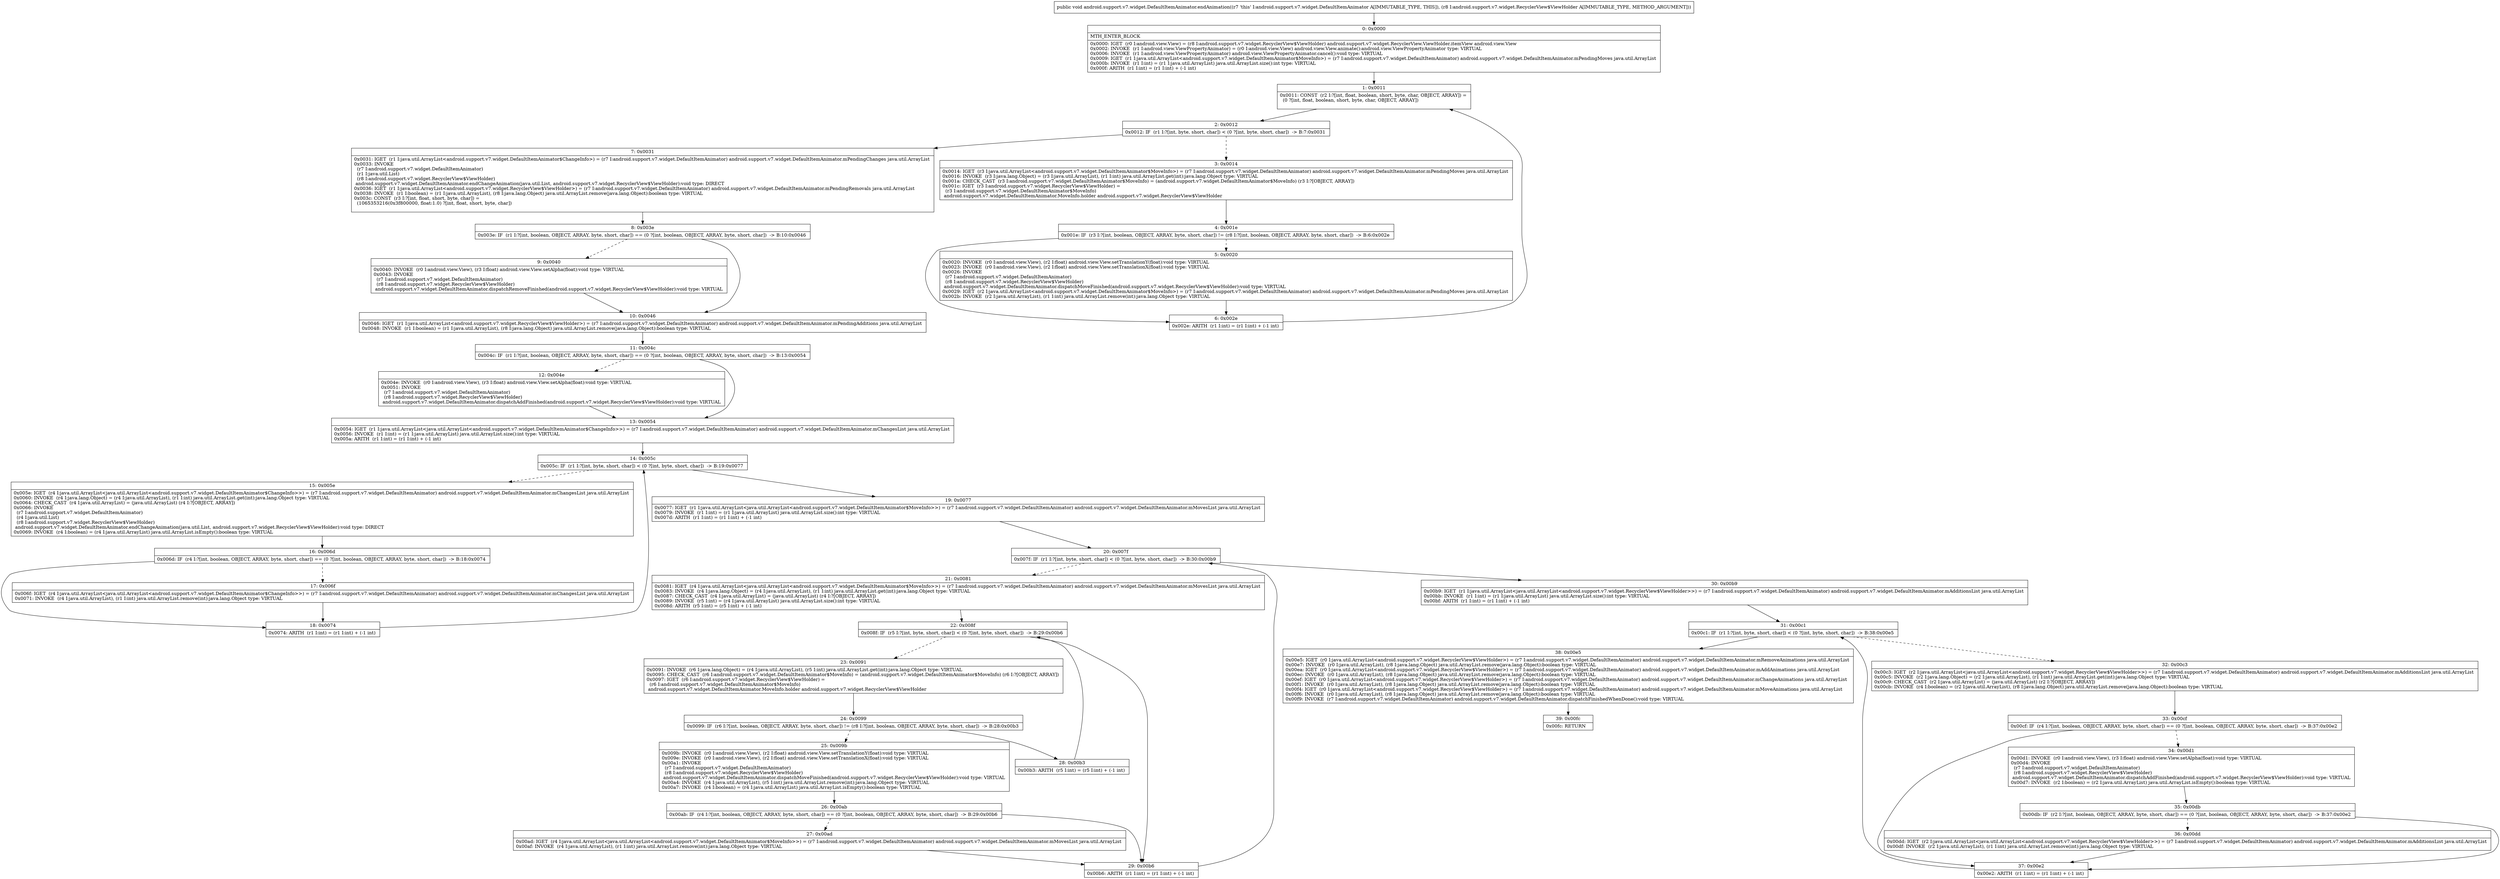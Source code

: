 digraph "CFG forandroid.support.v7.widget.DefaultItemAnimator.endAnimation(Landroid\/support\/v7\/widget\/RecyclerView$ViewHolder;)V" {
Node_0 [shape=record,label="{0\:\ 0x0000|MTH_ENTER_BLOCK\l|0x0000: IGET  (r0 I:android.view.View) = (r8 I:android.support.v7.widget.RecyclerView$ViewHolder) android.support.v7.widget.RecyclerView.ViewHolder.itemView android.view.View \l0x0002: INVOKE  (r1 I:android.view.ViewPropertyAnimator) = (r0 I:android.view.View) android.view.View.animate():android.view.ViewPropertyAnimator type: VIRTUAL \l0x0006: INVOKE  (r1 I:android.view.ViewPropertyAnimator) android.view.ViewPropertyAnimator.cancel():void type: VIRTUAL \l0x0009: IGET  (r1 I:java.util.ArrayList\<android.support.v7.widget.DefaultItemAnimator$MoveInfo\>) = (r7 I:android.support.v7.widget.DefaultItemAnimator) android.support.v7.widget.DefaultItemAnimator.mPendingMoves java.util.ArrayList \l0x000b: INVOKE  (r1 I:int) = (r1 I:java.util.ArrayList) java.util.ArrayList.size():int type: VIRTUAL \l0x000f: ARITH  (r1 I:int) = (r1 I:int) + (\-1 int) \l}"];
Node_1 [shape=record,label="{1\:\ 0x0011|0x0011: CONST  (r2 I:?[int, float, boolean, short, byte, char, OBJECT, ARRAY]) = \l  (0 ?[int, float, boolean, short, byte, char, OBJECT, ARRAY])\l \l}"];
Node_2 [shape=record,label="{2\:\ 0x0012|0x0012: IF  (r1 I:?[int, byte, short, char]) \< (0 ?[int, byte, short, char])  \-\> B:7:0x0031 \l}"];
Node_3 [shape=record,label="{3\:\ 0x0014|0x0014: IGET  (r3 I:java.util.ArrayList\<android.support.v7.widget.DefaultItemAnimator$MoveInfo\>) = (r7 I:android.support.v7.widget.DefaultItemAnimator) android.support.v7.widget.DefaultItemAnimator.mPendingMoves java.util.ArrayList \l0x0016: INVOKE  (r3 I:java.lang.Object) = (r3 I:java.util.ArrayList), (r1 I:int) java.util.ArrayList.get(int):java.lang.Object type: VIRTUAL \l0x001a: CHECK_CAST  (r3 I:android.support.v7.widget.DefaultItemAnimator$MoveInfo) = (android.support.v7.widget.DefaultItemAnimator$MoveInfo) (r3 I:?[OBJECT, ARRAY]) \l0x001c: IGET  (r3 I:android.support.v7.widget.RecyclerView$ViewHolder) = \l  (r3 I:android.support.v7.widget.DefaultItemAnimator$MoveInfo)\l android.support.v7.widget.DefaultItemAnimator.MoveInfo.holder android.support.v7.widget.RecyclerView$ViewHolder \l}"];
Node_4 [shape=record,label="{4\:\ 0x001e|0x001e: IF  (r3 I:?[int, boolean, OBJECT, ARRAY, byte, short, char]) != (r8 I:?[int, boolean, OBJECT, ARRAY, byte, short, char])  \-\> B:6:0x002e \l}"];
Node_5 [shape=record,label="{5\:\ 0x0020|0x0020: INVOKE  (r0 I:android.view.View), (r2 I:float) android.view.View.setTranslationY(float):void type: VIRTUAL \l0x0023: INVOKE  (r0 I:android.view.View), (r2 I:float) android.view.View.setTranslationX(float):void type: VIRTUAL \l0x0026: INVOKE  \l  (r7 I:android.support.v7.widget.DefaultItemAnimator)\l  (r8 I:android.support.v7.widget.RecyclerView$ViewHolder)\l android.support.v7.widget.DefaultItemAnimator.dispatchMoveFinished(android.support.v7.widget.RecyclerView$ViewHolder):void type: VIRTUAL \l0x0029: IGET  (r2 I:java.util.ArrayList\<android.support.v7.widget.DefaultItemAnimator$MoveInfo\>) = (r7 I:android.support.v7.widget.DefaultItemAnimator) android.support.v7.widget.DefaultItemAnimator.mPendingMoves java.util.ArrayList \l0x002b: INVOKE  (r2 I:java.util.ArrayList), (r1 I:int) java.util.ArrayList.remove(int):java.lang.Object type: VIRTUAL \l}"];
Node_6 [shape=record,label="{6\:\ 0x002e|0x002e: ARITH  (r1 I:int) = (r1 I:int) + (\-1 int) \l}"];
Node_7 [shape=record,label="{7\:\ 0x0031|0x0031: IGET  (r1 I:java.util.ArrayList\<android.support.v7.widget.DefaultItemAnimator$ChangeInfo\>) = (r7 I:android.support.v7.widget.DefaultItemAnimator) android.support.v7.widget.DefaultItemAnimator.mPendingChanges java.util.ArrayList \l0x0033: INVOKE  \l  (r7 I:android.support.v7.widget.DefaultItemAnimator)\l  (r1 I:java.util.List)\l  (r8 I:android.support.v7.widget.RecyclerView$ViewHolder)\l android.support.v7.widget.DefaultItemAnimator.endChangeAnimation(java.util.List, android.support.v7.widget.RecyclerView$ViewHolder):void type: DIRECT \l0x0036: IGET  (r1 I:java.util.ArrayList\<android.support.v7.widget.RecyclerView$ViewHolder\>) = (r7 I:android.support.v7.widget.DefaultItemAnimator) android.support.v7.widget.DefaultItemAnimator.mPendingRemovals java.util.ArrayList \l0x0038: INVOKE  (r1 I:boolean) = (r1 I:java.util.ArrayList), (r8 I:java.lang.Object) java.util.ArrayList.remove(java.lang.Object):boolean type: VIRTUAL \l0x003c: CONST  (r3 I:?[int, float, short, byte, char]) = \l  (1065353216(0x3f800000, float:1.0) ?[int, float, short, byte, char])\l \l}"];
Node_8 [shape=record,label="{8\:\ 0x003e|0x003e: IF  (r1 I:?[int, boolean, OBJECT, ARRAY, byte, short, char]) == (0 ?[int, boolean, OBJECT, ARRAY, byte, short, char])  \-\> B:10:0x0046 \l}"];
Node_9 [shape=record,label="{9\:\ 0x0040|0x0040: INVOKE  (r0 I:android.view.View), (r3 I:float) android.view.View.setAlpha(float):void type: VIRTUAL \l0x0043: INVOKE  \l  (r7 I:android.support.v7.widget.DefaultItemAnimator)\l  (r8 I:android.support.v7.widget.RecyclerView$ViewHolder)\l android.support.v7.widget.DefaultItemAnimator.dispatchRemoveFinished(android.support.v7.widget.RecyclerView$ViewHolder):void type: VIRTUAL \l}"];
Node_10 [shape=record,label="{10\:\ 0x0046|0x0046: IGET  (r1 I:java.util.ArrayList\<android.support.v7.widget.RecyclerView$ViewHolder\>) = (r7 I:android.support.v7.widget.DefaultItemAnimator) android.support.v7.widget.DefaultItemAnimator.mPendingAdditions java.util.ArrayList \l0x0048: INVOKE  (r1 I:boolean) = (r1 I:java.util.ArrayList), (r8 I:java.lang.Object) java.util.ArrayList.remove(java.lang.Object):boolean type: VIRTUAL \l}"];
Node_11 [shape=record,label="{11\:\ 0x004c|0x004c: IF  (r1 I:?[int, boolean, OBJECT, ARRAY, byte, short, char]) == (0 ?[int, boolean, OBJECT, ARRAY, byte, short, char])  \-\> B:13:0x0054 \l}"];
Node_12 [shape=record,label="{12\:\ 0x004e|0x004e: INVOKE  (r0 I:android.view.View), (r3 I:float) android.view.View.setAlpha(float):void type: VIRTUAL \l0x0051: INVOKE  \l  (r7 I:android.support.v7.widget.DefaultItemAnimator)\l  (r8 I:android.support.v7.widget.RecyclerView$ViewHolder)\l android.support.v7.widget.DefaultItemAnimator.dispatchAddFinished(android.support.v7.widget.RecyclerView$ViewHolder):void type: VIRTUAL \l}"];
Node_13 [shape=record,label="{13\:\ 0x0054|0x0054: IGET  (r1 I:java.util.ArrayList\<java.util.ArrayList\<android.support.v7.widget.DefaultItemAnimator$ChangeInfo\>\>) = (r7 I:android.support.v7.widget.DefaultItemAnimator) android.support.v7.widget.DefaultItemAnimator.mChangesList java.util.ArrayList \l0x0056: INVOKE  (r1 I:int) = (r1 I:java.util.ArrayList) java.util.ArrayList.size():int type: VIRTUAL \l0x005a: ARITH  (r1 I:int) = (r1 I:int) + (\-1 int) \l}"];
Node_14 [shape=record,label="{14\:\ 0x005c|0x005c: IF  (r1 I:?[int, byte, short, char]) \< (0 ?[int, byte, short, char])  \-\> B:19:0x0077 \l}"];
Node_15 [shape=record,label="{15\:\ 0x005e|0x005e: IGET  (r4 I:java.util.ArrayList\<java.util.ArrayList\<android.support.v7.widget.DefaultItemAnimator$ChangeInfo\>\>) = (r7 I:android.support.v7.widget.DefaultItemAnimator) android.support.v7.widget.DefaultItemAnimator.mChangesList java.util.ArrayList \l0x0060: INVOKE  (r4 I:java.lang.Object) = (r4 I:java.util.ArrayList), (r1 I:int) java.util.ArrayList.get(int):java.lang.Object type: VIRTUAL \l0x0064: CHECK_CAST  (r4 I:java.util.ArrayList) = (java.util.ArrayList) (r4 I:?[OBJECT, ARRAY]) \l0x0066: INVOKE  \l  (r7 I:android.support.v7.widget.DefaultItemAnimator)\l  (r4 I:java.util.List)\l  (r8 I:android.support.v7.widget.RecyclerView$ViewHolder)\l android.support.v7.widget.DefaultItemAnimator.endChangeAnimation(java.util.List, android.support.v7.widget.RecyclerView$ViewHolder):void type: DIRECT \l0x0069: INVOKE  (r4 I:boolean) = (r4 I:java.util.ArrayList) java.util.ArrayList.isEmpty():boolean type: VIRTUAL \l}"];
Node_16 [shape=record,label="{16\:\ 0x006d|0x006d: IF  (r4 I:?[int, boolean, OBJECT, ARRAY, byte, short, char]) == (0 ?[int, boolean, OBJECT, ARRAY, byte, short, char])  \-\> B:18:0x0074 \l}"];
Node_17 [shape=record,label="{17\:\ 0x006f|0x006f: IGET  (r4 I:java.util.ArrayList\<java.util.ArrayList\<android.support.v7.widget.DefaultItemAnimator$ChangeInfo\>\>) = (r7 I:android.support.v7.widget.DefaultItemAnimator) android.support.v7.widget.DefaultItemAnimator.mChangesList java.util.ArrayList \l0x0071: INVOKE  (r4 I:java.util.ArrayList), (r1 I:int) java.util.ArrayList.remove(int):java.lang.Object type: VIRTUAL \l}"];
Node_18 [shape=record,label="{18\:\ 0x0074|0x0074: ARITH  (r1 I:int) = (r1 I:int) + (\-1 int) \l}"];
Node_19 [shape=record,label="{19\:\ 0x0077|0x0077: IGET  (r1 I:java.util.ArrayList\<java.util.ArrayList\<android.support.v7.widget.DefaultItemAnimator$MoveInfo\>\>) = (r7 I:android.support.v7.widget.DefaultItemAnimator) android.support.v7.widget.DefaultItemAnimator.mMovesList java.util.ArrayList \l0x0079: INVOKE  (r1 I:int) = (r1 I:java.util.ArrayList) java.util.ArrayList.size():int type: VIRTUAL \l0x007d: ARITH  (r1 I:int) = (r1 I:int) + (\-1 int) \l}"];
Node_20 [shape=record,label="{20\:\ 0x007f|0x007f: IF  (r1 I:?[int, byte, short, char]) \< (0 ?[int, byte, short, char])  \-\> B:30:0x00b9 \l}"];
Node_21 [shape=record,label="{21\:\ 0x0081|0x0081: IGET  (r4 I:java.util.ArrayList\<java.util.ArrayList\<android.support.v7.widget.DefaultItemAnimator$MoveInfo\>\>) = (r7 I:android.support.v7.widget.DefaultItemAnimator) android.support.v7.widget.DefaultItemAnimator.mMovesList java.util.ArrayList \l0x0083: INVOKE  (r4 I:java.lang.Object) = (r4 I:java.util.ArrayList), (r1 I:int) java.util.ArrayList.get(int):java.lang.Object type: VIRTUAL \l0x0087: CHECK_CAST  (r4 I:java.util.ArrayList) = (java.util.ArrayList) (r4 I:?[OBJECT, ARRAY]) \l0x0089: INVOKE  (r5 I:int) = (r4 I:java.util.ArrayList) java.util.ArrayList.size():int type: VIRTUAL \l0x008d: ARITH  (r5 I:int) = (r5 I:int) + (\-1 int) \l}"];
Node_22 [shape=record,label="{22\:\ 0x008f|0x008f: IF  (r5 I:?[int, byte, short, char]) \< (0 ?[int, byte, short, char])  \-\> B:29:0x00b6 \l}"];
Node_23 [shape=record,label="{23\:\ 0x0091|0x0091: INVOKE  (r6 I:java.lang.Object) = (r4 I:java.util.ArrayList), (r5 I:int) java.util.ArrayList.get(int):java.lang.Object type: VIRTUAL \l0x0095: CHECK_CAST  (r6 I:android.support.v7.widget.DefaultItemAnimator$MoveInfo) = (android.support.v7.widget.DefaultItemAnimator$MoveInfo) (r6 I:?[OBJECT, ARRAY]) \l0x0097: IGET  (r6 I:android.support.v7.widget.RecyclerView$ViewHolder) = \l  (r6 I:android.support.v7.widget.DefaultItemAnimator$MoveInfo)\l android.support.v7.widget.DefaultItemAnimator.MoveInfo.holder android.support.v7.widget.RecyclerView$ViewHolder \l}"];
Node_24 [shape=record,label="{24\:\ 0x0099|0x0099: IF  (r6 I:?[int, boolean, OBJECT, ARRAY, byte, short, char]) != (r8 I:?[int, boolean, OBJECT, ARRAY, byte, short, char])  \-\> B:28:0x00b3 \l}"];
Node_25 [shape=record,label="{25\:\ 0x009b|0x009b: INVOKE  (r0 I:android.view.View), (r2 I:float) android.view.View.setTranslationY(float):void type: VIRTUAL \l0x009e: INVOKE  (r0 I:android.view.View), (r2 I:float) android.view.View.setTranslationX(float):void type: VIRTUAL \l0x00a1: INVOKE  \l  (r7 I:android.support.v7.widget.DefaultItemAnimator)\l  (r8 I:android.support.v7.widget.RecyclerView$ViewHolder)\l android.support.v7.widget.DefaultItemAnimator.dispatchMoveFinished(android.support.v7.widget.RecyclerView$ViewHolder):void type: VIRTUAL \l0x00a4: INVOKE  (r4 I:java.util.ArrayList), (r5 I:int) java.util.ArrayList.remove(int):java.lang.Object type: VIRTUAL \l0x00a7: INVOKE  (r4 I:boolean) = (r4 I:java.util.ArrayList) java.util.ArrayList.isEmpty():boolean type: VIRTUAL \l}"];
Node_26 [shape=record,label="{26\:\ 0x00ab|0x00ab: IF  (r4 I:?[int, boolean, OBJECT, ARRAY, byte, short, char]) == (0 ?[int, boolean, OBJECT, ARRAY, byte, short, char])  \-\> B:29:0x00b6 \l}"];
Node_27 [shape=record,label="{27\:\ 0x00ad|0x00ad: IGET  (r4 I:java.util.ArrayList\<java.util.ArrayList\<android.support.v7.widget.DefaultItemAnimator$MoveInfo\>\>) = (r7 I:android.support.v7.widget.DefaultItemAnimator) android.support.v7.widget.DefaultItemAnimator.mMovesList java.util.ArrayList \l0x00af: INVOKE  (r4 I:java.util.ArrayList), (r1 I:int) java.util.ArrayList.remove(int):java.lang.Object type: VIRTUAL \l}"];
Node_28 [shape=record,label="{28\:\ 0x00b3|0x00b3: ARITH  (r5 I:int) = (r5 I:int) + (\-1 int) \l}"];
Node_29 [shape=record,label="{29\:\ 0x00b6|0x00b6: ARITH  (r1 I:int) = (r1 I:int) + (\-1 int) \l}"];
Node_30 [shape=record,label="{30\:\ 0x00b9|0x00b9: IGET  (r1 I:java.util.ArrayList\<java.util.ArrayList\<android.support.v7.widget.RecyclerView$ViewHolder\>\>) = (r7 I:android.support.v7.widget.DefaultItemAnimator) android.support.v7.widget.DefaultItemAnimator.mAdditionsList java.util.ArrayList \l0x00bb: INVOKE  (r1 I:int) = (r1 I:java.util.ArrayList) java.util.ArrayList.size():int type: VIRTUAL \l0x00bf: ARITH  (r1 I:int) = (r1 I:int) + (\-1 int) \l}"];
Node_31 [shape=record,label="{31\:\ 0x00c1|0x00c1: IF  (r1 I:?[int, byte, short, char]) \< (0 ?[int, byte, short, char])  \-\> B:38:0x00e5 \l}"];
Node_32 [shape=record,label="{32\:\ 0x00c3|0x00c3: IGET  (r2 I:java.util.ArrayList\<java.util.ArrayList\<android.support.v7.widget.RecyclerView$ViewHolder\>\>) = (r7 I:android.support.v7.widget.DefaultItemAnimator) android.support.v7.widget.DefaultItemAnimator.mAdditionsList java.util.ArrayList \l0x00c5: INVOKE  (r2 I:java.lang.Object) = (r2 I:java.util.ArrayList), (r1 I:int) java.util.ArrayList.get(int):java.lang.Object type: VIRTUAL \l0x00c9: CHECK_CAST  (r2 I:java.util.ArrayList) = (java.util.ArrayList) (r2 I:?[OBJECT, ARRAY]) \l0x00cb: INVOKE  (r4 I:boolean) = (r2 I:java.util.ArrayList), (r8 I:java.lang.Object) java.util.ArrayList.remove(java.lang.Object):boolean type: VIRTUAL \l}"];
Node_33 [shape=record,label="{33\:\ 0x00cf|0x00cf: IF  (r4 I:?[int, boolean, OBJECT, ARRAY, byte, short, char]) == (0 ?[int, boolean, OBJECT, ARRAY, byte, short, char])  \-\> B:37:0x00e2 \l}"];
Node_34 [shape=record,label="{34\:\ 0x00d1|0x00d1: INVOKE  (r0 I:android.view.View), (r3 I:float) android.view.View.setAlpha(float):void type: VIRTUAL \l0x00d4: INVOKE  \l  (r7 I:android.support.v7.widget.DefaultItemAnimator)\l  (r8 I:android.support.v7.widget.RecyclerView$ViewHolder)\l android.support.v7.widget.DefaultItemAnimator.dispatchAddFinished(android.support.v7.widget.RecyclerView$ViewHolder):void type: VIRTUAL \l0x00d7: INVOKE  (r2 I:boolean) = (r2 I:java.util.ArrayList) java.util.ArrayList.isEmpty():boolean type: VIRTUAL \l}"];
Node_35 [shape=record,label="{35\:\ 0x00db|0x00db: IF  (r2 I:?[int, boolean, OBJECT, ARRAY, byte, short, char]) == (0 ?[int, boolean, OBJECT, ARRAY, byte, short, char])  \-\> B:37:0x00e2 \l}"];
Node_36 [shape=record,label="{36\:\ 0x00dd|0x00dd: IGET  (r2 I:java.util.ArrayList\<java.util.ArrayList\<android.support.v7.widget.RecyclerView$ViewHolder\>\>) = (r7 I:android.support.v7.widget.DefaultItemAnimator) android.support.v7.widget.DefaultItemAnimator.mAdditionsList java.util.ArrayList \l0x00df: INVOKE  (r2 I:java.util.ArrayList), (r1 I:int) java.util.ArrayList.remove(int):java.lang.Object type: VIRTUAL \l}"];
Node_37 [shape=record,label="{37\:\ 0x00e2|0x00e2: ARITH  (r1 I:int) = (r1 I:int) + (\-1 int) \l}"];
Node_38 [shape=record,label="{38\:\ 0x00e5|0x00e5: IGET  (r0 I:java.util.ArrayList\<android.support.v7.widget.RecyclerView$ViewHolder\>) = (r7 I:android.support.v7.widget.DefaultItemAnimator) android.support.v7.widget.DefaultItemAnimator.mRemoveAnimations java.util.ArrayList \l0x00e7: INVOKE  (r0 I:java.util.ArrayList), (r8 I:java.lang.Object) java.util.ArrayList.remove(java.lang.Object):boolean type: VIRTUAL \l0x00ea: IGET  (r0 I:java.util.ArrayList\<android.support.v7.widget.RecyclerView$ViewHolder\>) = (r7 I:android.support.v7.widget.DefaultItemAnimator) android.support.v7.widget.DefaultItemAnimator.mAddAnimations java.util.ArrayList \l0x00ec: INVOKE  (r0 I:java.util.ArrayList), (r8 I:java.lang.Object) java.util.ArrayList.remove(java.lang.Object):boolean type: VIRTUAL \l0x00ef: IGET  (r0 I:java.util.ArrayList\<android.support.v7.widget.RecyclerView$ViewHolder\>) = (r7 I:android.support.v7.widget.DefaultItemAnimator) android.support.v7.widget.DefaultItemAnimator.mChangeAnimations java.util.ArrayList \l0x00f1: INVOKE  (r0 I:java.util.ArrayList), (r8 I:java.lang.Object) java.util.ArrayList.remove(java.lang.Object):boolean type: VIRTUAL \l0x00f4: IGET  (r0 I:java.util.ArrayList\<android.support.v7.widget.RecyclerView$ViewHolder\>) = (r7 I:android.support.v7.widget.DefaultItemAnimator) android.support.v7.widget.DefaultItemAnimator.mMoveAnimations java.util.ArrayList \l0x00f6: INVOKE  (r0 I:java.util.ArrayList), (r8 I:java.lang.Object) java.util.ArrayList.remove(java.lang.Object):boolean type: VIRTUAL \l0x00f9: INVOKE  (r7 I:android.support.v7.widget.DefaultItemAnimator) android.support.v7.widget.DefaultItemAnimator.dispatchFinishedWhenDone():void type: VIRTUAL \l}"];
Node_39 [shape=record,label="{39\:\ 0x00fc|0x00fc: RETURN   \l}"];
MethodNode[shape=record,label="{public void android.support.v7.widget.DefaultItemAnimator.endAnimation((r7 'this' I:android.support.v7.widget.DefaultItemAnimator A[IMMUTABLE_TYPE, THIS]), (r8 I:android.support.v7.widget.RecyclerView$ViewHolder A[IMMUTABLE_TYPE, METHOD_ARGUMENT])) }"];
MethodNode -> Node_0;
Node_0 -> Node_1;
Node_1 -> Node_2;
Node_2 -> Node_3[style=dashed];
Node_2 -> Node_7;
Node_3 -> Node_4;
Node_4 -> Node_5[style=dashed];
Node_4 -> Node_6;
Node_5 -> Node_6;
Node_6 -> Node_1;
Node_7 -> Node_8;
Node_8 -> Node_9[style=dashed];
Node_8 -> Node_10;
Node_9 -> Node_10;
Node_10 -> Node_11;
Node_11 -> Node_12[style=dashed];
Node_11 -> Node_13;
Node_12 -> Node_13;
Node_13 -> Node_14;
Node_14 -> Node_15[style=dashed];
Node_14 -> Node_19;
Node_15 -> Node_16;
Node_16 -> Node_17[style=dashed];
Node_16 -> Node_18;
Node_17 -> Node_18;
Node_18 -> Node_14;
Node_19 -> Node_20;
Node_20 -> Node_21[style=dashed];
Node_20 -> Node_30;
Node_21 -> Node_22;
Node_22 -> Node_23[style=dashed];
Node_22 -> Node_29;
Node_23 -> Node_24;
Node_24 -> Node_25[style=dashed];
Node_24 -> Node_28;
Node_25 -> Node_26;
Node_26 -> Node_27[style=dashed];
Node_26 -> Node_29;
Node_27 -> Node_29;
Node_28 -> Node_22;
Node_29 -> Node_20;
Node_30 -> Node_31;
Node_31 -> Node_32[style=dashed];
Node_31 -> Node_38;
Node_32 -> Node_33;
Node_33 -> Node_34[style=dashed];
Node_33 -> Node_37;
Node_34 -> Node_35;
Node_35 -> Node_36[style=dashed];
Node_35 -> Node_37;
Node_36 -> Node_37;
Node_37 -> Node_31;
Node_38 -> Node_39;
}

